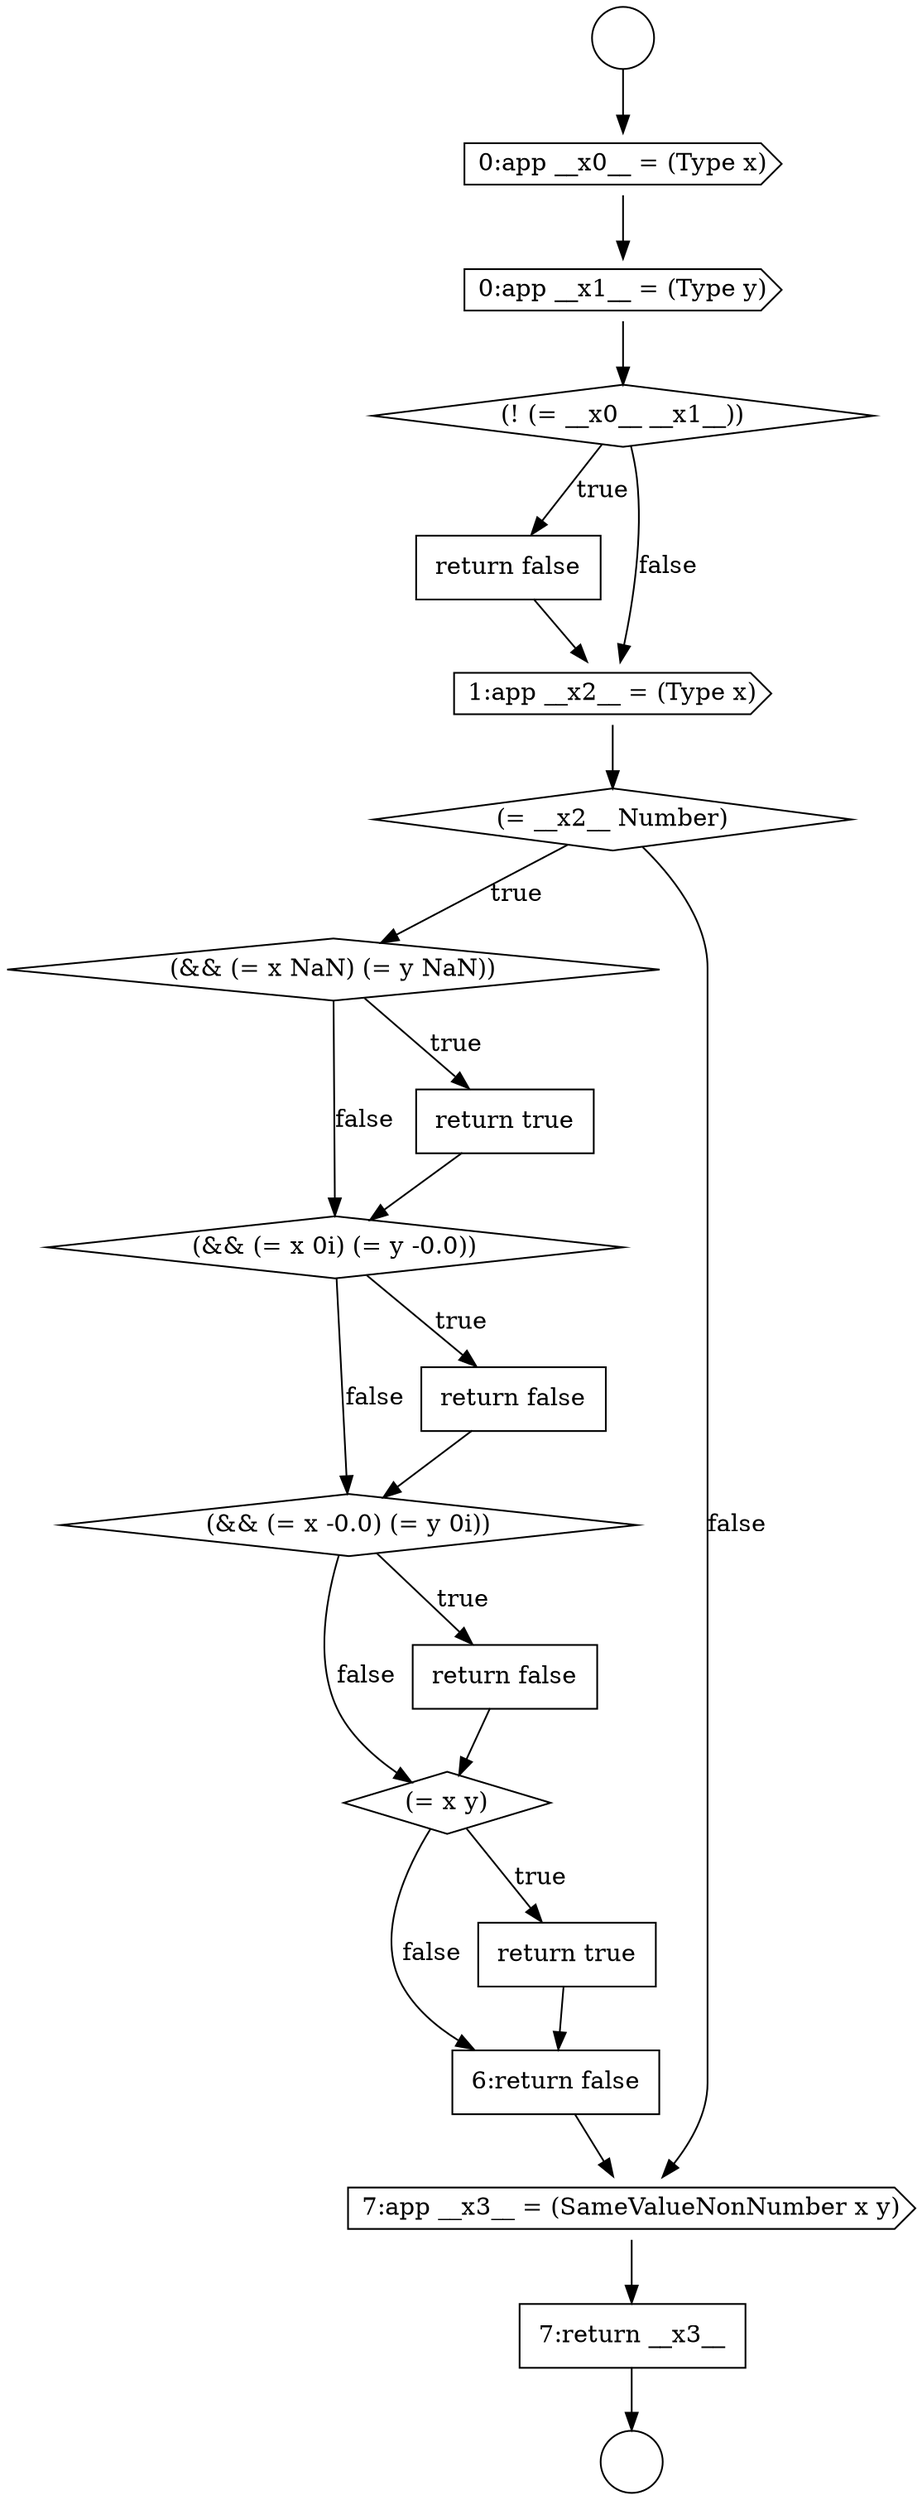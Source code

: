 digraph {
  node565 [shape=none, margin=0, label=<<font color="black">
    <table border="0" cellborder="1" cellspacing="0" cellpadding="10">
      <tr><td align="left">return false</td></tr>
    </table>
  </font>> color="black" fillcolor="white" style=filled]
  node570 [shape=diamond, label=<<font color="black">(&amp;&amp; (= x 0i) (= y -0.0))</font>> color="black" fillcolor="white" style=filled]
  node574 [shape=diamond, label=<<font color="black">(= x y)</font>> color="black" fillcolor="white" style=filled]
  node561 [shape=circle label=" " color="black" fillcolor="white" style=filled]
  node566 [shape=cds, label=<<font color="black">1:app __x2__ = (Type x)</font>> color="black" fillcolor="white" style=filled]
  node578 [shape=none, margin=0, label=<<font color="black">
    <table border="0" cellborder="1" cellspacing="0" cellpadding="10">
      <tr><td align="left">7:return __x3__</td></tr>
    </table>
  </font>> color="black" fillcolor="white" style=filled]
  node569 [shape=none, margin=0, label=<<font color="black">
    <table border="0" cellborder="1" cellspacing="0" cellpadding="10">
      <tr><td align="left">return true</td></tr>
    </table>
  </font>> color="black" fillcolor="white" style=filled]
  node573 [shape=none, margin=0, label=<<font color="black">
    <table border="0" cellborder="1" cellspacing="0" cellpadding="10">
      <tr><td align="left">return false</td></tr>
    </table>
  </font>> color="black" fillcolor="white" style=filled]
  node572 [shape=diamond, label=<<font color="black">(&amp;&amp; (= x -0.0) (= y 0i))</font>> color="black" fillcolor="white" style=filled]
  node567 [shape=diamond, label=<<font color="black">(= __x2__ Number)</font>> color="black" fillcolor="white" style=filled]
  node563 [shape=cds, label=<<font color="black">0:app __x1__ = (Type y)</font>> color="black" fillcolor="white" style=filled]
  node576 [shape=none, margin=0, label=<<font color="black">
    <table border="0" cellborder="1" cellspacing="0" cellpadding="10">
      <tr><td align="left">6:return false</td></tr>
    </table>
  </font>> color="black" fillcolor="white" style=filled]
  node571 [shape=none, margin=0, label=<<font color="black">
    <table border="0" cellborder="1" cellspacing="0" cellpadding="10">
      <tr><td align="left">return false</td></tr>
    </table>
  </font>> color="black" fillcolor="white" style=filled]
  node568 [shape=diamond, label=<<font color="black">(&amp;&amp; (= x NaN) (= y NaN))</font>> color="black" fillcolor="white" style=filled]
  node564 [shape=diamond, label=<<font color="black">(! (= __x0__ __x1__))</font>> color="black" fillcolor="white" style=filled]
  node575 [shape=none, margin=0, label=<<font color="black">
    <table border="0" cellborder="1" cellspacing="0" cellpadding="10">
      <tr><td align="left">return true</td></tr>
    </table>
  </font>> color="black" fillcolor="white" style=filled]
  node560 [shape=circle label=" " color="black" fillcolor="white" style=filled]
  node562 [shape=cds, label=<<font color="black">0:app __x0__ = (Type x)</font>> color="black" fillcolor="white" style=filled]
  node577 [shape=cds, label=<<font color="black">7:app __x3__ = (SameValueNonNumber x y)</font>> color="black" fillcolor="white" style=filled]
  node564 -> node565 [label=<<font color="black">true</font>> color="black"]
  node564 -> node566 [label=<<font color="black">false</font>> color="black"]
  node570 -> node571 [label=<<font color="black">true</font>> color="black"]
  node570 -> node572 [label=<<font color="black">false</font>> color="black"]
  node573 -> node574 [ color="black"]
  node578 -> node561 [ color="black"]
  node569 -> node570 [ color="black"]
  node565 -> node566 [ color="black"]
  node568 -> node569 [label=<<font color="black">true</font>> color="black"]
  node568 -> node570 [label=<<font color="black">false</font>> color="black"]
  node576 -> node577 [ color="black"]
  node563 -> node564 [ color="black"]
  node575 -> node576 [ color="black"]
  node566 -> node567 [ color="black"]
  node567 -> node568 [label=<<font color="black">true</font>> color="black"]
  node567 -> node577 [label=<<font color="black">false</font>> color="black"]
  node574 -> node575 [label=<<font color="black">true</font>> color="black"]
  node574 -> node576 [label=<<font color="black">false</font>> color="black"]
  node560 -> node562 [ color="black"]
  node562 -> node563 [ color="black"]
  node577 -> node578 [ color="black"]
  node571 -> node572 [ color="black"]
  node572 -> node573 [label=<<font color="black">true</font>> color="black"]
  node572 -> node574 [label=<<font color="black">false</font>> color="black"]
}
